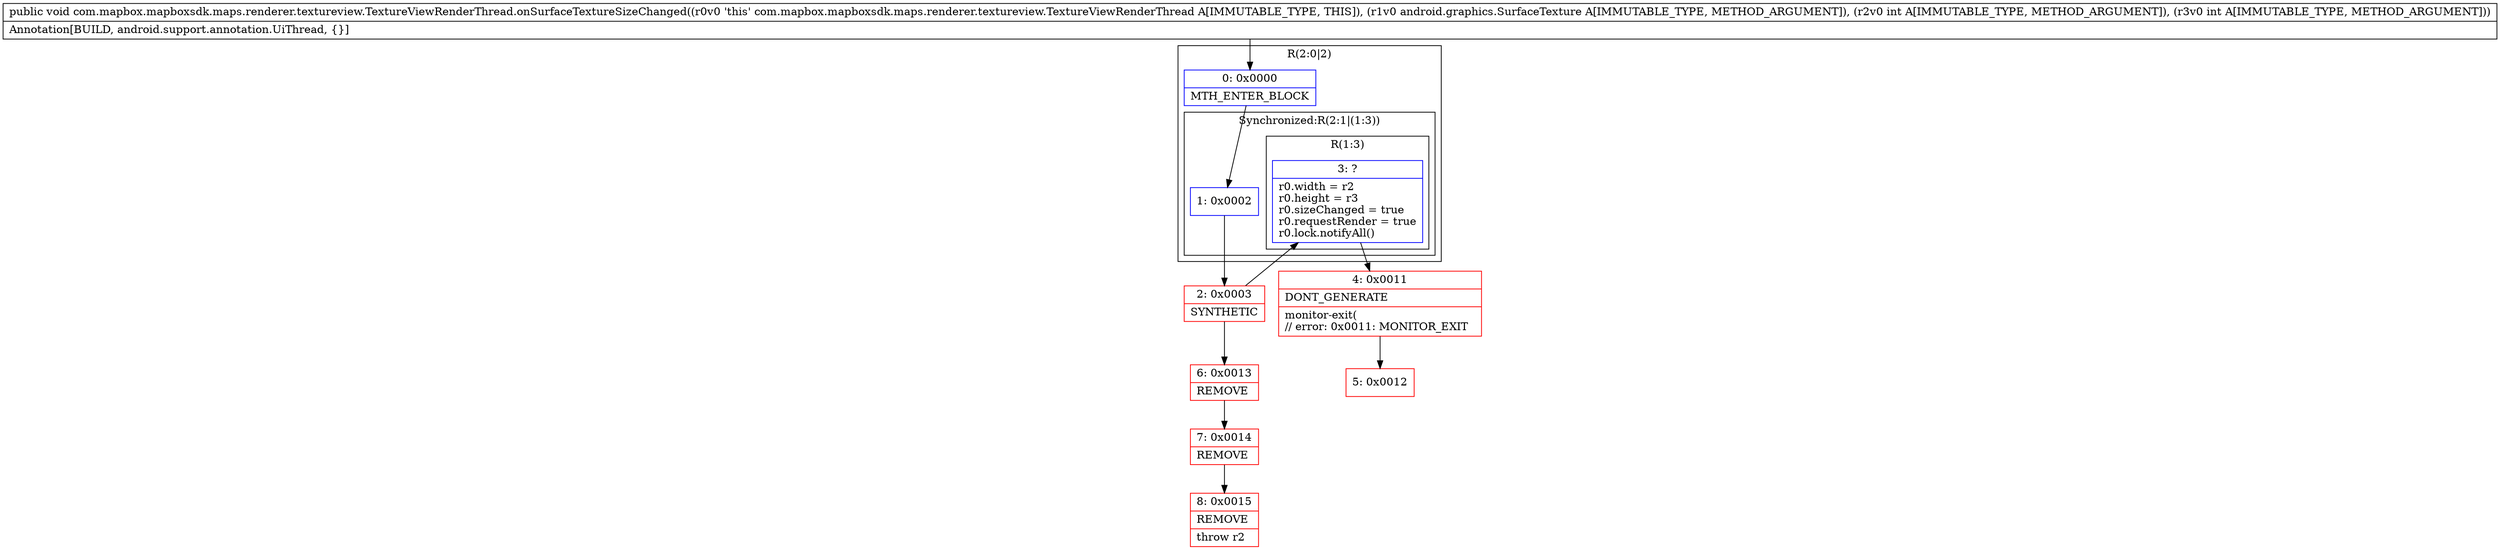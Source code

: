 digraph "CFG forcom.mapbox.mapboxsdk.maps.renderer.textureview.TextureViewRenderThread.onSurfaceTextureSizeChanged(Landroid\/graphics\/SurfaceTexture;II)V" {
subgraph cluster_Region_962077068 {
label = "R(2:0|2)";
node [shape=record,color=blue];
Node_0 [shape=record,label="{0\:\ 0x0000|MTH_ENTER_BLOCK\l}"];
subgraph cluster_SynchronizedRegion_1436056454 {
label = "Synchronized:R(2:1|(1:3))";
node [shape=record,color=blue];
Node_1 [shape=record,label="{1\:\ 0x0002}"];
subgraph cluster_Region_1974216361 {
label = "R(1:3)";
node [shape=record,color=blue];
Node_3 [shape=record,label="{3\:\ ?|r0.width = r2\lr0.height = r3\lr0.sizeChanged = true\lr0.requestRender = true\lr0.lock.notifyAll()\l}"];
}
}
}
Node_2 [shape=record,color=red,label="{2\:\ 0x0003|SYNTHETIC\l}"];
Node_4 [shape=record,color=red,label="{4\:\ 0x0011|DONT_GENERATE\l|monitor\-exit(\l\/\/ error: 0x0011: MONITOR_EXIT  \l}"];
Node_5 [shape=record,color=red,label="{5\:\ 0x0012}"];
Node_6 [shape=record,color=red,label="{6\:\ 0x0013|REMOVE\l}"];
Node_7 [shape=record,color=red,label="{7\:\ 0x0014|REMOVE\l}"];
Node_8 [shape=record,color=red,label="{8\:\ 0x0015|REMOVE\l|throw r2\l}"];
MethodNode[shape=record,label="{public void com.mapbox.mapboxsdk.maps.renderer.textureview.TextureViewRenderThread.onSurfaceTextureSizeChanged((r0v0 'this' com.mapbox.mapboxsdk.maps.renderer.textureview.TextureViewRenderThread A[IMMUTABLE_TYPE, THIS]), (r1v0 android.graphics.SurfaceTexture A[IMMUTABLE_TYPE, METHOD_ARGUMENT]), (r2v0 int A[IMMUTABLE_TYPE, METHOD_ARGUMENT]), (r3v0 int A[IMMUTABLE_TYPE, METHOD_ARGUMENT]))  | Annotation[BUILD, android.support.annotation.UiThread, \{\}]\l}"];
MethodNode -> Node_0;
Node_0 -> Node_1;
Node_1 -> Node_2;
Node_3 -> Node_4;
Node_2 -> Node_3;
Node_2 -> Node_6;
Node_4 -> Node_5;
Node_6 -> Node_7;
Node_7 -> Node_8;
}

